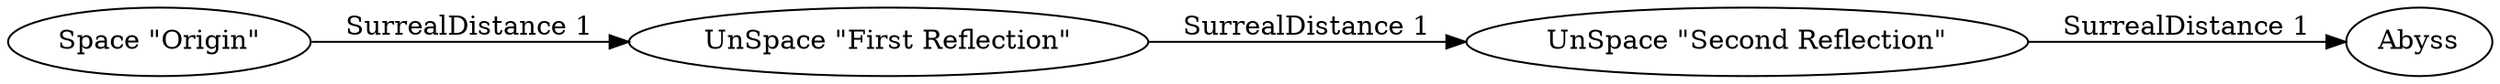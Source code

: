 digraph HouseGraph {
    graph [rankdir=LR];
    "Space \"Origin\"" -> "UnSpace \"First Reflection\"" [label="SurrealDistance 1"];
    "UnSpace \"First Reflection\"" -> "UnSpace \"Second Reflection\"" [label="SurrealDistance 1"];
    "UnSpace \"Second Reflection\"" -> Abyss [label="SurrealDistance 1"];
}